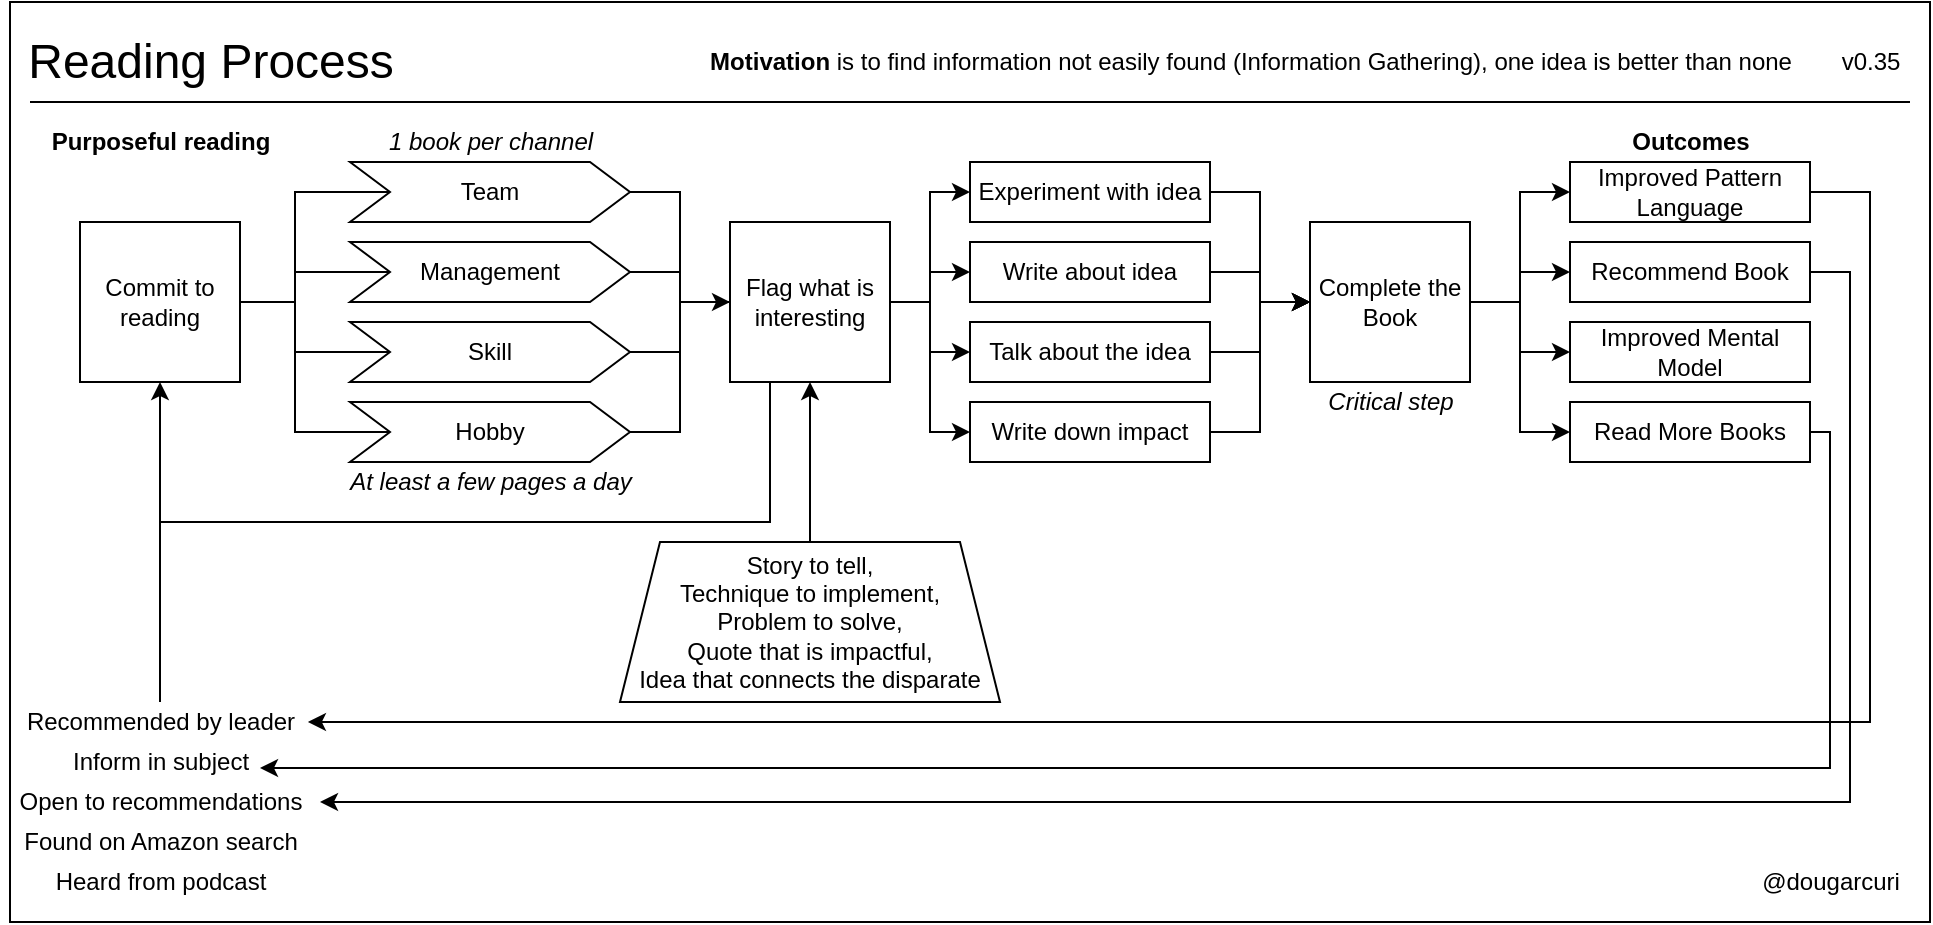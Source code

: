 <mxfile version="13.6.6" type="device"><diagram id="YEcZWM5yn9CC_GXmh8b7" name="Page-1"><mxGraphModel dx="1298" dy="773" grid="1" gridSize="10" guides="1" tooltips="1" connect="1" arrows="1" fold="1" page="1" pageScale="1" pageWidth="850" pageHeight="1100" math="0" shadow="0"><root><mxCell id="0"/><mxCell id="1" parent="0"/><mxCell id="oZXL2kZeHIh9_-ydEniH-50" value="" style="rounded=0;whiteSpace=wrap;html=1;fillColor=none;" vertex="1" parent="1"><mxGeometry x="30" y="20" width="960" height="460" as="geometry"/></mxCell><mxCell id="oZXL2kZeHIh9_-ydEniH-1" value="&lt;font style=&quot;font-size: 24px&quot;&gt;Reading Process&lt;/font&gt;" style="text;html=1;align=center;verticalAlign=middle;resizable=0;points=[];autosize=1;" vertex="1" parent="1"><mxGeometry x="30" y="40" width="200" height="20" as="geometry"/></mxCell><mxCell id="oZXL2kZeHIh9_-ydEniH-128" style="edgeStyle=orthogonalEdgeStyle;rounded=0;orthogonalLoop=1;jettySize=auto;html=1;exitX=1;exitY=0.5;exitDx=0;exitDy=0;entryX=0;entryY=0.5;entryDx=0;entryDy=0;endArrow=none;endFill=0;" edge="1" parent="1" source="oZXL2kZeHIh9_-ydEniH-2" target="oZXL2kZeHIh9_-ydEniH-123"><mxGeometry relative="1" as="geometry"/></mxCell><mxCell id="oZXL2kZeHIh9_-ydEniH-129" style="edgeStyle=orthogonalEdgeStyle;rounded=0;orthogonalLoop=1;jettySize=auto;html=1;exitX=1;exitY=0.5;exitDx=0;exitDy=0;entryX=0;entryY=0.5;entryDx=0;entryDy=0;endArrow=none;endFill=0;" edge="1" parent="1" source="oZXL2kZeHIh9_-ydEniH-2" target="oZXL2kZeHIh9_-ydEniH-125"><mxGeometry relative="1" as="geometry"/></mxCell><mxCell id="oZXL2kZeHIh9_-ydEniH-131" style="edgeStyle=orthogonalEdgeStyle;rounded=0;orthogonalLoop=1;jettySize=auto;html=1;exitX=1;exitY=0.5;exitDx=0;exitDy=0;entryX=0;entryY=0.5;entryDx=0;entryDy=0;endArrow=none;endFill=0;" edge="1" parent="1" source="oZXL2kZeHIh9_-ydEniH-2" target="oZXL2kZeHIh9_-ydEniH-130"><mxGeometry relative="1" as="geometry"/></mxCell><mxCell id="oZXL2kZeHIh9_-ydEniH-2" value="Commit to reading" style="whiteSpace=wrap;html=1;aspect=fixed;" vertex="1" parent="1"><mxGeometry x="65" y="130" width="80" height="80" as="geometry"/></mxCell><mxCell id="oZXL2kZeHIh9_-ydEniH-137" style="edgeStyle=orthogonalEdgeStyle;rounded=0;orthogonalLoop=1;jettySize=auto;html=1;entryX=0.5;entryY=1;entryDx=0;entryDy=0;endArrow=classic;endFill=1;" edge="1" parent="1" source="oZXL2kZeHIh9_-ydEniH-4" target="oZXL2kZeHIh9_-ydEniH-2"><mxGeometry relative="1" as="geometry"/></mxCell><mxCell id="oZXL2kZeHIh9_-ydEniH-4" value="Recommended by leader" style="text;html=1;align=center;verticalAlign=middle;resizable=0;points=[];autosize=1;" vertex="1" parent="1"><mxGeometry x="30" y="370" width="150" height="20" as="geometry"/></mxCell><mxCell id="oZXL2kZeHIh9_-ydEniH-5" value="Inform in subject" style="text;html=1;align=center;verticalAlign=middle;resizable=0;points=[];autosize=1;" vertex="1" parent="1"><mxGeometry x="55" y="390" width="100" height="20" as="geometry"/></mxCell><mxCell id="oZXL2kZeHIh9_-ydEniH-7" value="&lt;b&gt;Motivation &lt;/b&gt;is&amp;nbsp;to find information not easily found (Information Gathering), one idea is better than none" style="text;html=1;align=center;verticalAlign=middle;resizable=0;points=[];autosize=1;" vertex="1" parent="1"><mxGeometry x="370" y="40" width="560" height="20" as="geometry"/></mxCell><mxCell id="oZXL2kZeHIh9_-ydEniH-19" style="edgeStyle=orthogonalEdgeStyle;rounded=0;orthogonalLoop=1;jettySize=auto;html=1;exitX=1;exitY=0.5;exitDx=0;exitDy=0;entryX=0;entryY=0.5;entryDx=0;entryDy=0;" edge="1" parent="1" source="oZXL2kZeHIh9_-ydEniH-123" target="oZXL2kZeHIh9_-ydEniH-18"><mxGeometry relative="1" as="geometry"><mxPoint x="330" y="115" as="sourcePoint"/></mxGeometry></mxCell><mxCell id="oZXL2kZeHIh9_-ydEniH-17" value="&lt;b&gt;Purposeful reading&lt;/b&gt;" style="text;html=1;align=center;verticalAlign=middle;resizable=0;points=[];autosize=1;" vertex="1" parent="1"><mxGeometry x="45" y="80" width="120" height="20" as="geometry"/></mxCell><mxCell id="oZXL2kZeHIh9_-ydEniH-36" style="edgeStyle=orthogonalEdgeStyle;rounded=0;orthogonalLoop=1;jettySize=auto;html=1;exitX=0.25;exitY=1;exitDx=0;exitDy=0;endArrow=none;endFill=0;" edge="1" parent="1" source="oZXL2kZeHIh9_-ydEniH-18" target="oZXL2kZeHIh9_-ydEniH-4"><mxGeometry relative="1" as="geometry"><Array as="points"><mxPoint x="410" y="280"/><mxPoint x="105" y="280"/></Array></mxGeometry></mxCell><mxCell id="oZXL2kZeHIh9_-ydEniH-77" style="edgeStyle=orthogonalEdgeStyle;rounded=0;orthogonalLoop=1;jettySize=auto;html=1;exitX=1;exitY=0.5;exitDx=0;exitDy=0;entryX=0;entryY=0.5;entryDx=0;entryDy=0;endArrow=classic;endFill=1;" edge="1" parent="1" source="oZXL2kZeHIh9_-ydEniH-18" target="oZXL2kZeHIh9_-ydEniH-25"><mxGeometry relative="1" as="geometry"/></mxCell><mxCell id="oZXL2kZeHIh9_-ydEniH-78" style="edgeStyle=orthogonalEdgeStyle;rounded=0;orthogonalLoop=1;jettySize=auto;html=1;exitX=1;exitY=0.5;exitDx=0;exitDy=0;entryX=0;entryY=0.5;entryDx=0;entryDy=0;endArrow=classic;endFill=1;" edge="1" parent="1" source="oZXL2kZeHIh9_-ydEniH-18" target="oZXL2kZeHIh9_-ydEniH-26"><mxGeometry relative="1" as="geometry"/></mxCell><mxCell id="oZXL2kZeHIh9_-ydEniH-79" style="edgeStyle=orthogonalEdgeStyle;rounded=0;orthogonalLoop=1;jettySize=auto;html=1;exitX=1;exitY=0.5;exitDx=0;exitDy=0;entryX=0;entryY=0.5;entryDx=0;entryDy=0;endArrow=classic;endFill=1;" edge="1" parent="1" source="oZXL2kZeHIh9_-ydEniH-18" target="oZXL2kZeHIh9_-ydEniH-39"><mxGeometry relative="1" as="geometry"/></mxCell><mxCell id="oZXL2kZeHIh9_-ydEniH-80" style="edgeStyle=orthogonalEdgeStyle;rounded=0;orthogonalLoop=1;jettySize=auto;html=1;exitX=1;exitY=0.5;exitDx=0;exitDy=0;entryX=0;entryY=0.5;entryDx=0;entryDy=0;endArrow=classic;endFill=1;" edge="1" parent="1" source="oZXL2kZeHIh9_-ydEniH-18" target="oZXL2kZeHIh9_-ydEniH-60"><mxGeometry relative="1" as="geometry"/></mxCell><mxCell id="oZXL2kZeHIh9_-ydEniH-18" value="Flag what is interesting" style="whiteSpace=wrap;html=1;aspect=fixed;" vertex="1" parent="1"><mxGeometry x="390" y="130" width="80" height="80" as="geometry"/></mxCell><mxCell id="oZXL2kZeHIh9_-ydEniH-112" style="edgeStyle=orthogonalEdgeStyle;rounded=0;orthogonalLoop=1;jettySize=auto;html=1;exitX=1;exitY=0.5;exitDx=0;exitDy=0;entryX=0;entryY=0.5;entryDx=0;entryDy=0;endArrow=classic;endFill=1;" edge="1" parent="1" source="oZXL2kZeHIh9_-ydEniH-25" target="oZXL2kZeHIh9_-ydEniH-110"><mxGeometry relative="1" as="geometry"/></mxCell><mxCell id="oZXL2kZeHIh9_-ydEniH-25" value="Experiment with idea" style="rounded=0;whiteSpace=wrap;html=1;" vertex="1" parent="1"><mxGeometry x="510" y="100" width="120" height="30" as="geometry"/></mxCell><mxCell id="oZXL2kZeHIh9_-ydEniH-113" style="edgeStyle=orthogonalEdgeStyle;rounded=0;orthogonalLoop=1;jettySize=auto;html=1;exitX=1;exitY=0.5;exitDx=0;exitDy=0;entryX=0;entryY=0.5;entryDx=0;entryDy=0;endArrow=classic;endFill=1;" edge="1" parent="1" source="oZXL2kZeHIh9_-ydEniH-26" target="oZXL2kZeHIh9_-ydEniH-110"><mxGeometry relative="1" as="geometry"/></mxCell><mxCell id="oZXL2kZeHIh9_-ydEniH-26" value="Write about idea" style="rounded=0;whiteSpace=wrap;html=1;" vertex="1" parent="1"><mxGeometry x="510" y="140" width="120" height="30" as="geometry"/></mxCell><mxCell id="oZXL2kZeHIh9_-ydEniH-29" value="v0.35" style="text;html=1;align=center;verticalAlign=middle;resizable=0;points=[];autosize=1;" vertex="1" parent="1"><mxGeometry x="940" y="40" width="40" height="20" as="geometry"/></mxCell><mxCell id="oZXL2kZeHIh9_-ydEniH-30" value="@dougarcuri" style="text;html=1;align=center;verticalAlign=middle;resizable=0;points=[];autosize=1;" vertex="1" parent="1"><mxGeometry x="900" y="450" width="80" height="20" as="geometry"/></mxCell><mxCell id="oZXL2kZeHIh9_-ydEniH-31" value="" style="endArrow=none;html=1;" edge="1" parent="1"><mxGeometry width="50" height="50" relative="1" as="geometry"><mxPoint x="40" y="70" as="sourcePoint"/><mxPoint x="980" y="70" as="targetPoint"/></mxGeometry></mxCell><mxCell id="oZXL2kZeHIh9_-ydEniH-114" style="edgeStyle=orthogonalEdgeStyle;rounded=0;orthogonalLoop=1;jettySize=auto;html=1;exitX=1;exitY=0.5;exitDx=0;exitDy=0;entryX=0;entryY=0.5;entryDx=0;entryDy=0;endArrow=classic;endFill=1;" edge="1" parent="1" source="oZXL2kZeHIh9_-ydEniH-39" target="oZXL2kZeHIh9_-ydEniH-110"><mxGeometry relative="1" as="geometry"/></mxCell><mxCell id="oZXL2kZeHIh9_-ydEniH-39" value="Talk about the idea" style="rounded=0;whiteSpace=wrap;html=1;" vertex="1" parent="1"><mxGeometry x="510" y="180" width="120" height="30" as="geometry"/></mxCell><mxCell id="oZXL2kZeHIh9_-ydEniH-46" value="&lt;i&gt;1 book per channel&lt;/i&gt;" style="text;html=1;align=center;verticalAlign=middle;resizable=0;points=[];autosize=1;" vertex="1" parent="1"><mxGeometry x="210" y="80" width="120" height="20" as="geometry"/></mxCell><mxCell id="oZXL2kZeHIh9_-ydEniH-47" value="&lt;i&gt;At least a few pages a day&lt;/i&gt;" style="text;html=1;align=center;verticalAlign=middle;resizable=0;points=[];autosize=1;" vertex="1" parent="1"><mxGeometry x="190" y="250" width="160" height="20" as="geometry"/></mxCell><mxCell id="oZXL2kZeHIh9_-ydEniH-49" value="Open to recommendations" style="text;html=1;align=center;verticalAlign=middle;resizable=0;points=[];autosize=1;" vertex="1" parent="1"><mxGeometry x="25" y="410" width="160" height="20" as="geometry"/></mxCell><mxCell id="oZXL2kZeHIh9_-ydEniH-51" value="Found on Amazon search" style="text;html=1;align=center;verticalAlign=middle;resizable=0;points=[];autosize=1;" vertex="1" parent="1"><mxGeometry x="30" y="430" width="150" height="20" as="geometry"/></mxCell><mxCell id="oZXL2kZeHIh9_-ydEniH-116" style="edgeStyle=orthogonalEdgeStyle;rounded=0;orthogonalLoop=1;jettySize=auto;html=1;exitX=1;exitY=0.5;exitDx=0;exitDy=0;entryX=0;entryY=0.5;entryDx=0;entryDy=0;endArrow=classic;endFill=1;" edge="1" parent="1" source="oZXL2kZeHIh9_-ydEniH-60" target="oZXL2kZeHIh9_-ydEniH-110"><mxGeometry relative="1" as="geometry"/></mxCell><mxCell id="oZXL2kZeHIh9_-ydEniH-60" value="Write down impact" style="rounded=0;whiteSpace=wrap;html=1;" vertex="1" parent="1"><mxGeometry x="510" y="220" width="120" height="30" as="geometry"/></mxCell><mxCell id="oZXL2kZeHIh9_-ydEniH-66" value="Heard from podcast" style="text;html=1;align=center;verticalAlign=middle;resizable=0;points=[];autosize=1;" vertex="1" parent="1"><mxGeometry x="45" y="450" width="120" height="20" as="geometry"/></mxCell><mxCell id="oZXL2kZeHIh9_-ydEniH-151" style="edgeStyle=orthogonalEdgeStyle;rounded=0;orthogonalLoop=1;jettySize=auto;html=1;exitX=0.5;exitY=0;exitDx=0;exitDy=0;endArrow=classic;endFill=1;" edge="1" parent="1" source="oZXL2kZeHIh9_-ydEniH-67" target="oZXL2kZeHIh9_-ydEniH-18"><mxGeometry relative="1" as="geometry"/></mxCell><mxCell id="oZXL2kZeHIh9_-ydEniH-67" value="Story to tell,&lt;br&gt;&lt;span&gt;Technique to implement,&lt;br&gt;&lt;/span&gt;&lt;span&gt;Problem to solve,&lt;br&gt;&lt;/span&gt;&lt;span&gt;Quote that is impactful,&lt;br&gt;Idea that connects the disparate&lt;br&gt;&lt;/span&gt;" style="shape=trapezoid;perimeter=trapezoidPerimeter;whiteSpace=wrap;html=1;fixedSize=1;fillColor=none;" vertex="1" parent="1"><mxGeometry x="335" y="290" width="190" height="80" as="geometry"/></mxCell><mxCell id="oZXL2kZeHIh9_-ydEniH-70" value="&lt;b&gt;Outcomes&lt;/b&gt;" style="text;html=1;align=center;verticalAlign=middle;resizable=0;points=[];autosize=1;" vertex="1" parent="1"><mxGeometry x="835" y="80" width="70" height="20" as="geometry"/></mxCell><mxCell id="oZXL2kZeHIh9_-ydEniH-121" style="edgeStyle=orthogonalEdgeStyle;rounded=0;orthogonalLoop=1;jettySize=auto;html=1;exitX=1;exitY=0.5;exitDx=0;exitDy=0;entryX=0.993;entryY=0.5;entryDx=0;entryDy=0;entryPerimeter=0;endArrow=classic;endFill=1;" edge="1" parent="1" source="oZXL2kZeHIh9_-ydEniH-90" target="oZXL2kZeHIh9_-ydEniH-4"><mxGeometry relative="1" as="geometry"><Array as="points"><mxPoint x="960" y="115"/><mxPoint x="960" y="380"/></Array></mxGeometry></mxCell><mxCell id="oZXL2kZeHIh9_-ydEniH-90" value="Improved Pattern Language" style="rounded=0;whiteSpace=wrap;html=1;" vertex="1" parent="1"><mxGeometry x="810" y="100" width="120" height="30" as="geometry"/></mxCell><mxCell id="oZXL2kZeHIh9_-ydEniH-153" style="edgeStyle=orthogonalEdgeStyle;rounded=0;orthogonalLoop=1;jettySize=auto;html=1;exitX=1;exitY=0.5;exitDx=0;exitDy=0;entryX=1;entryY=0.5;entryDx=0;entryDy=0;entryPerimeter=0;endArrow=classic;endFill=1;" edge="1" parent="1" source="oZXL2kZeHIh9_-ydEniH-91" target="oZXL2kZeHIh9_-ydEniH-49"><mxGeometry relative="1" as="geometry"/></mxCell><mxCell id="oZXL2kZeHIh9_-ydEniH-91" value="Recommend Book" style="rounded=0;whiteSpace=wrap;html=1;" vertex="1" parent="1"><mxGeometry x="810" y="140" width="120" height="30" as="geometry"/></mxCell><mxCell id="oZXL2kZeHIh9_-ydEniH-92" value="Improved Mental Model" style="rounded=0;whiteSpace=wrap;html=1;" vertex="1" parent="1"><mxGeometry x="810" y="180" width="120" height="30" as="geometry"/></mxCell><mxCell id="oZXL2kZeHIh9_-ydEniH-122" style="edgeStyle=orthogonalEdgeStyle;rounded=0;orthogonalLoop=1;jettySize=auto;html=1;exitX=1;exitY=0.5;exitDx=0;exitDy=0;entryX=1;entryY=0.65;entryDx=0;entryDy=0;entryPerimeter=0;endArrow=classic;endFill=1;" edge="1" parent="1" source="oZXL2kZeHIh9_-ydEniH-93" target="oZXL2kZeHIh9_-ydEniH-5"><mxGeometry relative="1" as="geometry"><Array as="points"><mxPoint x="940" y="235"/><mxPoint x="940" y="403"/></Array></mxGeometry></mxCell><mxCell id="oZXL2kZeHIh9_-ydEniH-93" value="Read More Books" style="rounded=0;whiteSpace=wrap;html=1;" vertex="1" parent="1"><mxGeometry x="810" y="220" width="120" height="30" as="geometry"/></mxCell><mxCell id="oZXL2kZeHIh9_-ydEniH-117" style="edgeStyle=orthogonalEdgeStyle;rounded=0;orthogonalLoop=1;jettySize=auto;html=1;exitX=1;exitY=0.5;exitDx=0;exitDy=0;entryX=0;entryY=0.5;entryDx=0;entryDy=0;endArrow=classic;endFill=1;" edge="1" parent="1" source="oZXL2kZeHIh9_-ydEniH-110" target="oZXL2kZeHIh9_-ydEniH-90"><mxGeometry relative="1" as="geometry"/></mxCell><mxCell id="oZXL2kZeHIh9_-ydEniH-118" style="edgeStyle=orthogonalEdgeStyle;rounded=0;orthogonalLoop=1;jettySize=auto;html=1;exitX=1;exitY=0.5;exitDx=0;exitDy=0;entryX=0;entryY=0.5;entryDx=0;entryDy=0;endArrow=classic;endFill=1;" edge="1" parent="1" source="oZXL2kZeHIh9_-ydEniH-110" target="oZXL2kZeHIh9_-ydEniH-91"><mxGeometry relative="1" as="geometry"/></mxCell><mxCell id="oZXL2kZeHIh9_-ydEniH-119" style="edgeStyle=orthogonalEdgeStyle;rounded=0;orthogonalLoop=1;jettySize=auto;html=1;exitX=1;exitY=0.5;exitDx=0;exitDy=0;entryX=0;entryY=0.5;entryDx=0;entryDy=0;endArrow=classic;endFill=1;" edge="1" parent="1" source="oZXL2kZeHIh9_-ydEniH-110" target="oZXL2kZeHIh9_-ydEniH-92"><mxGeometry relative="1" as="geometry"/></mxCell><mxCell id="oZXL2kZeHIh9_-ydEniH-120" style="edgeStyle=orthogonalEdgeStyle;rounded=0;orthogonalLoop=1;jettySize=auto;html=1;exitX=1;exitY=0.5;exitDx=0;exitDy=0;entryX=0;entryY=0.5;entryDx=0;entryDy=0;endArrow=classic;endFill=1;" edge="1" parent="1" source="oZXL2kZeHIh9_-ydEniH-110" target="oZXL2kZeHIh9_-ydEniH-93"><mxGeometry relative="1" as="geometry"/></mxCell><mxCell id="oZXL2kZeHIh9_-ydEniH-110" value="Complete the Book" style="whiteSpace=wrap;html=1;aspect=fixed;" vertex="1" parent="1"><mxGeometry x="680" y="130" width="80" height="80" as="geometry"/></mxCell><mxCell id="oZXL2kZeHIh9_-ydEniH-123" value="Team" style="shape=step;perimeter=stepPerimeter;whiteSpace=wrap;html=1;fixedSize=1;fillColor=none;" vertex="1" parent="1"><mxGeometry x="200" y="100" width="140" height="30" as="geometry"/></mxCell><mxCell id="oZXL2kZeHIh9_-ydEniH-127" style="edgeStyle=orthogonalEdgeStyle;rounded=0;orthogonalLoop=1;jettySize=auto;html=1;exitX=1;exitY=0.5;exitDx=0;exitDy=0;endArrow=none;endFill=0;" edge="1" parent="1" source="oZXL2kZeHIh9_-ydEniH-125" target="oZXL2kZeHIh9_-ydEniH-18"><mxGeometry relative="1" as="geometry"/></mxCell><mxCell id="oZXL2kZeHIh9_-ydEniH-125" value="Management" style="shape=step;perimeter=stepPerimeter;whiteSpace=wrap;html=1;fixedSize=1;fillColor=none;" vertex="1" parent="1"><mxGeometry x="200" y="140" width="140" height="30" as="geometry"/></mxCell><mxCell id="oZXL2kZeHIh9_-ydEniH-133" style="edgeStyle=orthogonalEdgeStyle;rounded=0;orthogonalLoop=1;jettySize=auto;html=1;exitX=1;exitY=0.5;exitDx=0;exitDy=0;entryX=0;entryY=0.5;entryDx=0;entryDy=0;endArrow=none;endFill=0;" edge="1" parent="1" source="oZXL2kZeHIh9_-ydEniH-130" target="oZXL2kZeHIh9_-ydEniH-18"><mxGeometry relative="1" as="geometry"/></mxCell><mxCell id="oZXL2kZeHIh9_-ydEniH-130" value="Skill" style="shape=step;perimeter=stepPerimeter;whiteSpace=wrap;html=1;fixedSize=1;fillColor=none;" vertex="1" parent="1"><mxGeometry x="200" y="180" width="140" height="30" as="geometry"/></mxCell><mxCell id="oZXL2kZeHIh9_-ydEniH-135" style="edgeStyle=orthogonalEdgeStyle;rounded=0;orthogonalLoop=1;jettySize=auto;html=1;exitX=1;exitY=0.5;exitDx=0;exitDy=0;entryX=0;entryY=0.5;entryDx=0;entryDy=0;endArrow=none;endFill=0;" edge="1" parent="1" source="oZXL2kZeHIh9_-ydEniH-134" target="oZXL2kZeHIh9_-ydEniH-18"><mxGeometry relative="1" as="geometry"/></mxCell><mxCell id="oZXL2kZeHIh9_-ydEniH-136" style="edgeStyle=orthogonalEdgeStyle;rounded=0;orthogonalLoop=1;jettySize=auto;html=1;exitX=0;exitY=0.5;exitDx=0;exitDy=0;entryX=1;entryY=0.5;entryDx=0;entryDy=0;endArrow=none;endFill=0;" edge="1" parent="1" source="oZXL2kZeHIh9_-ydEniH-134" target="oZXL2kZeHIh9_-ydEniH-2"><mxGeometry relative="1" as="geometry"/></mxCell><mxCell id="oZXL2kZeHIh9_-ydEniH-134" value="Hobby" style="shape=step;perimeter=stepPerimeter;whiteSpace=wrap;html=1;fixedSize=1;fillColor=none;" vertex="1" parent="1"><mxGeometry x="200" y="220" width="140" height="30" as="geometry"/></mxCell><mxCell id="oZXL2kZeHIh9_-ydEniH-159" value="&lt;i&gt;Critical step&lt;/i&gt;" style="text;html=1;align=center;verticalAlign=middle;resizable=0;points=[];autosize=1;" vertex="1" parent="1"><mxGeometry x="680" y="210" width="80" height="20" as="geometry"/></mxCell></root></mxGraphModel></diagram></mxfile>